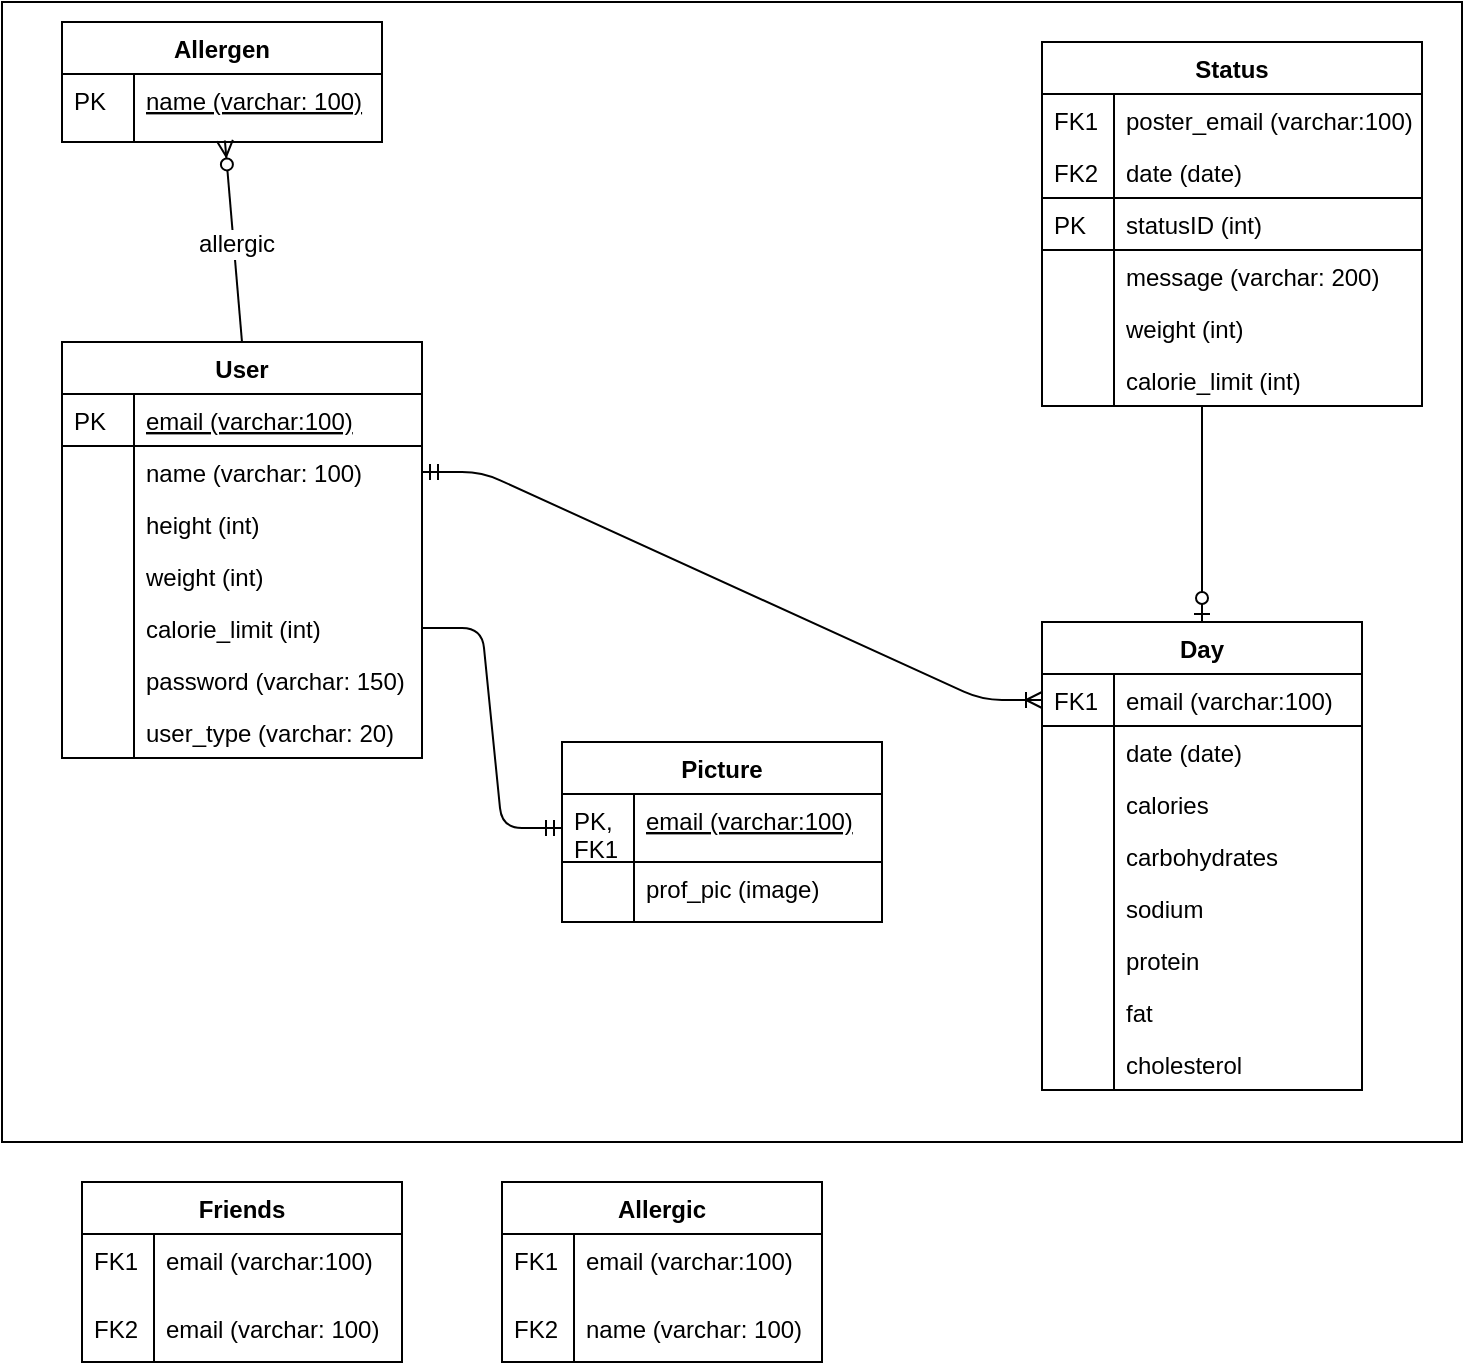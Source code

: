 <mxfile version="12.6.2" type="device"><diagram id="C5RBs43oDa-KdzZeNtuy" name="Page-1"><mxGraphModel dx="1186" dy="662" grid="1" gridSize="10" guides="1" tooltips="1" connect="1" arrows="1" fold="1" page="1" pageScale="1" pageWidth="827" pageHeight="1169" math="0" shadow="0"><root><mxCell id="WIyWlLk6GJQsqaUBKTNV-0"/><mxCell id="WIyWlLk6GJQsqaUBKTNV-1" parent="WIyWlLk6GJQsqaUBKTNV-0"/><mxCell id="uZ_E3Ob0bO3Abm3LbcAT-67" value="" style="rounded=0;whiteSpace=wrap;html=1;imageAspect=1;fillColor=none;" parent="WIyWlLk6GJQsqaUBKTNV-1" vertex="1"><mxGeometry x="50" y="20" width="730" height="570" as="geometry"/></mxCell><mxCell id="zkfFHV4jXpPFQw0GAbJ--51" value="User" style="swimlane;fontStyle=1;childLayout=stackLayout;horizontal=1;startSize=26;horizontalStack=0;resizeParent=1;resizeLast=0;collapsible=1;marginBottom=0;rounded=0;shadow=0;strokeWidth=1;" parent="WIyWlLk6GJQsqaUBKTNV-1" vertex="1"><mxGeometry x="80" y="190" width="180" height="208" as="geometry"><mxRectangle x="20" y="80" width="160" height="26" as="alternateBounds"/></mxGeometry></mxCell><mxCell id="zkfFHV4jXpPFQw0GAbJ--52" value="email (varchar:100)" style="shape=partialRectangle;top=0;left=0;right=0;bottom=1;align=left;verticalAlign=top;fillColor=none;spacingLeft=40;spacingRight=4;overflow=hidden;rotatable=0;points=[[0,0.5],[1,0.5]];portConstraint=eastwest;dropTarget=0;rounded=0;shadow=0;strokeWidth=1;fontStyle=4" parent="zkfFHV4jXpPFQw0GAbJ--51" vertex="1"><mxGeometry y="26" width="180" height="26" as="geometry"/></mxCell><mxCell id="zkfFHV4jXpPFQw0GAbJ--53" value="PK" style="shape=partialRectangle;top=0;left=0;bottom=0;fillColor=none;align=left;verticalAlign=top;spacingLeft=4;spacingRight=4;overflow=hidden;rotatable=0;points=[];portConstraint=eastwest;part=1;" parent="zkfFHV4jXpPFQw0GAbJ--52" vertex="1" connectable="0"><mxGeometry width="36" height="26" as="geometry"/></mxCell><mxCell id="zkfFHV4jXpPFQw0GAbJ--54" value="name (varchar: 100)" style="shape=partialRectangle;top=0;left=0;right=0;bottom=0;align=left;verticalAlign=top;fillColor=none;spacingLeft=40;spacingRight=4;overflow=hidden;rotatable=0;points=[[0,0.5],[1,0.5]];portConstraint=eastwest;dropTarget=0;rounded=0;shadow=0;strokeWidth=1;" parent="zkfFHV4jXpPFQw0GAbJ--51" vertex="1"><mxGeometry y="52" width="180" height="26" as="geometry"/></mxCell><mxCell id="zkfFHV4jXpPFQw0GAbJ--55" value="" style="shape=partialRectangle;top=0;left=0;bottom=0;fillColor=none;align=left;verticalAlign=top;spacingLeft=4;spacingRight=4;overflow=hidden;rotatable=0;points=[];portConstraint=eastwest;part=1;" parent="zkfFHV4jXpPFQw0GAbJ--54" vertex="1" connectable="0"><mxGeometry width="36" height="26" as="geometry"/></mxCell><mxCell id="uZ_E3Ob0bO3Abm3LbcAT-0" value="height (int)" style="shape=partialRectangle;top=0;left=0;right=0;bottom=0;align=left;verticalAlign=top;fillColor=none;spacingLeft=40;spacingRight=4;overflow=hidden;rotatable=0;points=[[0,0.5],[1,0.5]];portConstraint=eastwest;dropTarget=0;rounded=0;shadow=0;strokeWidth=1;" parent="zkfFHV4jXpPFQw0GAbJ--51" vertex="1"><mxGeometry y="78" width="180" height="26" as="geometry"/></mxCell><mxCell id="uZ_E3Ob0bO3Abm3LbcAT-1" value="" style="shape=partialRectangle;top=0;left=0;bottom=0;fillColor=none;align=left;verticalAlign=top;spacingLeft=4;spacingRight=4;overflow=hidden;rotatable=0;points=[];portConstraint=eastwest;part=1;" parent="uZ_E3Ob0bO3Abm3LbcAT-0" vertex="1" connectable="0"><mxGeometry width="36" height="26" as="geometry"/></mxCell><mxCell id="uZ_E3Ob0bO3Abm3LbcAT-2" value="weight (int)" style="shape=partialRectangle;top=0;left=0;right=0;bottom=0;align=left;verticalAlign=top;fillColor=none;spacingLeft=40;spacingRight=4;overflow=hidden;rotatable=0;points=[[0,0.5],[1,0.5]];portConstraint=eastwest;dropTarget=0;rounded=0;shadow=0;strokeWidth=1;" parent="zkfFHV4jXpPFQw0GAbJ--51" vertex="1"><mxGeometry y="104" width="180" height="26" as="geometry"/></mxCell><mxCell id="uZ_E3Ob0bO3Abm3LbcAT-3" value="" style="shape=partialRectangle;top=0;left=0;bottom=0;fillColor=none;align=left;verticalAlign=top;spacingLeft=4;spacingRight=4;overflow=hidden;rotatable=0;points=[];portConstraint=eastwest;part=1;" parent="uZ_E3Ob0bO3Abm3LbcAT-2" vertex="1" connectable="0"><mxGeometry width="36" height="26" as="geometry"/></mxCell><mxCell id="uZ_E3Ob0bO3Abm3LbcAT-4" value="calorie_limit (int)" style="shape=partialRectangle;top=0;left=0;right=0;bottom=0;align=left;verticalAlign=top;fillColor=none;spacingLeft=40;spacingRight=4;overflow=hidden;rotatable=0;points=[[0,0.5],[1,0.5]];portConstraint=eastwest;dropTarget=0;rounded=0;shadow=0;strokeWidth=1;" parent="zkfFHV4jXpPFQw0GAbJ--51" vertex="1"><mxGeometry y="130" width="180" height="26" as="geometry"/></mxCell><mxCell id="uZ_E3Ob0bO3Abm3LbcAT-5" value="" style="shape=partialRectangle;top=0;left=0;bottom=0;fillColor=none;align=left;verticalAlign=top;spacingLeft=4;spacingRight=4;overflow=hidden;rotatable=0;points=[];portConstraint=eastwest;part=1;" parent="uZ_E3Ob0bO3Abm3LbcAT-4" vertex="1" connectable="0"><mxGeometry width="36" height="26" as="geometry"/></mxCell><mxCell id="FBHQWxq2aT-9BiOIHPWV-0" value="password (varchar: 150)" style="shape=partialRectangle;top=0;left=0;right=0;bottom=0;align=left;verticalAlign=top;fillColor=none;spacingLeft=40;spacingRight=4;overflow=hidden;rotatable=0;points=[[0,0.5],[1,0.5]];portConstraint=eastwest;dropTarget=0;rounded=0;shadow=0;strokeWidth=1;" vertex="1" parent="zkfFHV4jXpPFQw0GAbJ--51"><mxGeometry y="156" width="180" height="26" as="geometry"/></mxCell><mxCell id="FBHQWxq2aT-9BiOIHPWV-1" value="" style="shape=partialRectangle;top=0;left=0;bottom=0;fillColor=none;align=left;verticalAlign=top;spacingLeft=4;spacingRight=4;overflow=hidden;rotatable=0;points=[];portConstraint=eastwest;part=1;" vertex="1" connectable="0" parent="FBHQWxq2aT-9BiOIHPWV-0"><mxGeometry width="36" height="26" as="geometry"/></mxCell><mxCell id="FBHQWxq2aT-9BiOIHPWV-2" value="user_type (varchar: 20)" style="shape=partialRectangle;top=0;left=0;right=0;bottom=0;align=left;verticalAlign=top;fillColor=none;spacingLeft=40;spacingRight=4;overflow=hidden;rotatable=0;points=[[0,0.5],[1,0.5]];portConstraint=eastwest;dropTarget=0;rounded=0;shadow=0;strokeWidth=1;" vertex="1" parent="zkfFHV4jXpPFQw0GAbJ--51"><mxGeometry y="182" width="180" height="26" as="geometry"/></mxCell><mxCell id="FBHQWxq2aT-9BiOIHPWV-3" value="" style="shape=partialRectangle;top=0;left=0;bottom=0;fillColor=none;align=left;verticalAlign=top;spacingLeft=4;spacingRight=4;overflow=hidden;rotatable=0;points=[];portConstraint=eastwest;part=1;" vertex="1" connectable="0" parent="FBHQWxq2aT-9BiOIHPWV-2"><mxGeometry width="36" height="26" as="geometry"/></mxCell><mxCell id="zkfFHV4jXpPFQw0GAbJ--56" value="Picture" style="swimlane;fontStyle=1;childLayout=stackLayout;horizontal=1;startSize=26;horizontalStack=0;resizeParent=1;resizeLast=0;collapsible=1;marginBottom=0;rounded=0;shadow=0;strokeWidth=1;" parent="WIyWlLk6GJQsqaUBKTNV-1" vertex="1"><mxGeometry x="330" y="390" width="160" height="90" as="geometry"><mxRectangle x="260" y="80" width="160" height="26" as="alternateBounds"/></mxGeometry></mxCell><mxCell id="zkfFHV4jXpPFQw0GAbJ--57" value="email (varchar:100)" style="shape=partialRectangle;top=0;left=0;right=0;bottom=1;align=left;verticalAlign=top;fillColor=none;spacingLeft=40;spacingRight=4;overflow=hidden;rotatable=0;points=[[0,0.5],[1,0.5]];portConstraint=eastwest;dropTarget=0;rounded=0;shadow=0;strokeWidth=1;fontStyle=4" parent="zkfFHV4jXpPFQw0GAbJ--56" vertex="1"><mxGeometry y="26" width="160" height="34" as="geometry"/></mxCell><mxCell id="zkfFHV4jXpPFQw0GAbJ--58" value="PK, FK1" style="shape=partialRectangle;top=0;left=0;bottom=0;fillColor=none;align=left;verticalAlign=top;spacingLeft=4;spacingRight=4;overflow=hidden;rotatable=0;points=[];portConstraint=eastwest;part=1;whiteSpace=wrap;" parent="zkfFHV4jXpPFQw0GAbJ--57" vertex="1" connectable="0"><mxGeometry width="36" height="34" as="geometry"/></mxCell><mxCell id="zkfFHV4jXpPFQw0GAbJ--59" value="prof_pic (image)" style="shape=partialRectangle;top=0;left=0;right=0;bottom=0;align=left;verticalAlign=top;fillColor=none;spacingLeft=40;spacingRight=4;overflow=hidden;rotatable=0;points=[[0,0.5],[1,0.5]];portConstraint=eastwest;dropTarget=0;rounded=0;shadow=0;strokeWidth=1;" parent="zkfFHV4jXpPFQw0GAbJ--56" vertex="1"><mxGeometry y="60" width="160" height="30" as="geometry"/></mxCell><mxCell id="zkfFHV4jXpPFQw0GAbJ--60" value="" style="shape=partialRectangle;top=0;left=0;bottom=0;fillColor=none;align=left;verticalAlign=top;spacingLeft=4;spacingRight=4;overflow=hidden;rotatable=0;points=[];portConstraint=eastwest;part=1;" parent="zkfFHV4jXpPFQw0GAbJ--59" vertex="1" connectable="0"><mxGeometry width="36" height="30.0" as="geometry"/></mxCell><mxCell id="zkfFHV4jXpPFQw0GAbJ--64" value="Day" style="swimlane;fontStyle=1;childLayout=stackLayout;horizontal=1;startSize=26;horizontalStack=0;resizeParent=1;resizeLast=0;collapsible=1;marginBottom=0;rounded=0;shadow=0;strokeWidth=1;" parent="WIyWlLk6GJQsqaUBKTNV-1" vertex="1"><mxGeometry x="570" y="330" width="160" height="234" as="geometry"><mxRectangle x="260" y="270" width="160" height="26" as="alternateBounds"/></mxGeometry></mxCell><mxCell id="zkfFHV4jXpPFQw0GAbJ--67" value="email (varchar:100)" style="shape=partialRectangle;top=0;left=0;right=0;bottom=1;align=left;verticalAlign=top;fillColor=none;spacingLeft=40;spacingRight=4;overflow=hidden;rotatable=0;points=[[0,0.5],[1,0.5]];portConstraint=eastwest;dropTarget=0;rounded=0;shadow=0;strokeWidth=1;fontStyle=0" parent="zkfFHV4jXpPFQw0GAbJ--64" vertex="1"><mxGeometry y="26" width="160" height="26" as="geometry"/></mxCell><mxCell id="zkfFHV4jXpPFQw0GAbJ--68" value="FK1" style="shape=partialRectangle;top=0;left=0;bottom=0;fillColor=none;align=left;verticalAlign=top;spacingLeft=4;spacingRight=4;overflow=hidden;rotatable=0;points=[];portConstraint=eastwest;part=1;" parent="zkfFHV4jXpPFQw0GAbJ--67" vertex="1" connectable="0"><mxGeometry width="36" height="26" as="geometry"/></mxCell><mxCell id="uZ_E3Ob0bO3Abm3LbcAT-23" value="date (date)" style="shape=partialRectangle;top=0;left=0;right=0;bottom=0;align=left;verticalAlign=top;fillColor=none;spacingLeft=40;spacingRight=4;overflow=hidden;rotatable=0;points=[[0,0.5],[1,0.5]];portConstraint=eastwest;dropTarget=0;rounded=0;shadow=0;strokeWidth=1;" parent="zkfFHV4jXpPFQw0GAbJ--64" vertex="1"><mxGeometry y="52" width="160" height="26" as="geometry"/></mxCell><mxCell id="uZ_E3Ob0bO3Abm3LbcAT-24" value="" style="shape=partialRectangle;top=0;left=0;bottom=0;fillColor=none;align=left;verticalAlign=top;spacingLeft=4;spacingRight=4;overflow=hidden;rotatable=0;points=[];portConstraint=eastwest;part=1;" parent="uZ_E3Ob0bO3Abm3LbcAT-23" vertex="1" connectable="0"><mxGeometry width="36" height="26" as="geometry"/></mxCell><mxCell id="zkfFHV4jXpPFQw0GAbJ--69" value="calories" style="shape=partialRectangle;top=0;left=0;right=0;bottom=0;align=left;verticalAlign=top;fillColor=none;spacingLeft=40;spacingRight=4;overflow=hidden;rotatable=0;points=[[0,0.5],[1,0.5]];portConstraint=eastwest;dropTarget=0;rounded=0;shadow=0;strokeWidth=1;" parent="zkfFHV4jXpPFQw0GAbJ--64" vertex="1"><mxGeometry y="78" width="160" height="26" as="geometry"/></mxCell><mxCell id="zkfFHV4jXpPFQw0GAbJ--70" value="" style="shape=partialRectangle;top=0;left=0;bottom=0;fillColor=none;align=left;verticalAlign=top;spacingLeft=4;spacingRight=4;overflow=hidden;rotatable=0;points=[];portConstraint=eastwest;part=1;" parent="zkfFHV4jXpPFQw0GAbJ--69" vertex="1" connectable="0"><mxGeometry width="36" height="26" as="geometry"/></mxCell><mxCell id="uZ_E3Ob0bO3Abm3LbcAT-13" value="carbohydrates&#10;" style="shape=partialRectangle;top=0;left=0;right=0;bottom=0;align=left;verticalAlign=top;fillColor=none;spacingLeft=40;spacingRight=4;overflow=hidden;rotatable=0;points=[[0,0.5],[1,0.5]];portConstraint=eastwest;dropTarget=0;rounded=0;shadow=0;strokeWidth=1;" parent="zkfFHV4jXpPFQw0GAbJ--64" vertex="1"><mxGeometry y="104" width="160" height="26" as="geometry"/></mxCell><mxCell id="uZ_E3Ob0bO3Abm3LbcAT-14" value="" style="shape=partialRectangle;top=0;left=0;bottom=0;fillColor=none;align=left;verticalAlign=top;spacingLeft=4;spacingRight=4;overflow=hidden;rotatable=0;points=[];portConstraint=eastwest;part=1;" parent="uZ_E3Ob0bO3Abm3LbcAT-13" vertex="1" connectable="0"><mxGeometry width="36" height="26" as="geometry"/></mxCell><mxCell id="uZ_E3Ob0bO3Abm3LbcAT-15" value="sodium&#10;" style="shape=partialRectangle;top=0;left=0;right=0;bottom=0;align=left;verticalAlign=top;fillColor=none;spacingLeft=40;spacingRight=4;overflow=hidden;rotatable=0;points=[[0,0.5],[1,0.5]];portConstraint=eastwest;dropTarget=0;rounded=0;shadow=0;strokeWidth=1;" parent="zkfFHV4jXpPFQw0GAbJ--64" vertex="1"><mxGeometry y="130" width="160" height="26" as="geometry"/></mxCell><mxCell id="uZ_E3Ob0bO3Abm3LbcAT-16" value="" style="shape=partialRectangle;top=0;left=0;bottom=0;fillColor=none;align=left;verticalAlign=top;spacingLeft=4;spacingRight=4;overflow=hidden;rotatable=0;points=[];portConstraint=eastwest;part=1;" parent="uZ_E3Ob0bO3Abm3LbcAT-15" vertex="1" connectable="0"><mxGeometry width="36" height="26" as="geometry"/></mxCell><mxCell id="uZ_E3Ob0bO3Abm3LbcAT-17" value="protein" style="shape=partialRectangle;top=0;left=0;right=0;bottom=0;align=left;verticalAlign=top;fillColor=none;spacingLeft=40;spacingRight=4;overflow=hidden;rotatable=0;points=[[0,0.5],[1,0.5]];portConstraint=eastwest;dropTarget=0;rounded=0;shadow=0;strokeWidth=1;" parent="zkfFHV4jXpPFQw0GAbJ--64" vertex="1"><mxGeometry y="156" width="160" height="26" as="geometry"/></mxCell><mxCell id="uZ_E3Ob0bO3Abm3LbcAT-18" value="" style="shape=partialRectangle;top=0;left=0;bottom=0;fillColor=none;align=left;verticalAlign=top;spacingLeft=4;spacingRight=4;overflow=hidden;rotatable=0;points=[];portConstraint=eastwest;part=1;" parent="uZ_E3Ob0bO3Abm3LbcAT-17" vertex="1" connectable="0"><mxGeometry width="36" height="26" as="geometry"/></mxCell><mxCell id="uZ_E3Ob0bO3Abm3LbcAT-19" value="fat" style="shape=partialRectangle;top=0;left=0;right=0;bottom=0;align=left;verticalAlign=top;fillColor=none;spacingLeft=40;spacingRight=4;overflow=hidden;rotatable=0;points=[[0,0.5],[1,0.5]];portConstraint=eastwest;dropTarget=0;rounded=0;shadow=0;strokeWidth=1;" parent="zkfFHV4jXpPFQw0GAbJ--64" vertex="1"><mxGeometry y="182" width="160" height="26" as="geometry"/></mxCell><mxCell id="uZ_E3Ob0bO3Abm3LbcAT-20" value="" style="shape=partialRectangle;top=0;left=0;bottom=0;fillColor=none;align=left;verticalAlign=top;spacingLeft=4;spacingRight=4;overflow=hidden;rotatable=0;points=[];portConstraint=eastwest;part=1;" parent="uZ_E3Ob0bO3Abm3LbcAT-19" vertex="1" connectable="0"><mxGeometry width="36" height="26" as="geometry"/></mxCell><mxCell id="uZ_E3Ob0bO3Abm3LbcAT-21" value="cholesterol" style="shape=partialRectangle;top=0;left=0;right=0;bottom=0;align=left;verticalAlign=top;fillColor=none;spacingLeft=40;spacingRight=4;overflow=hidden;rotatable=0;points=[[0,0.5],[1,0.5]];portConstraint=eastwest;dropTarget=0;rounded=0;shadow=0;strokeWidth=1;" parent="zkfFHV4jXpPFQw0GAbJ--64" vertex="1"><mxGeometry y="208" width="160" height="26" as="geometry"/></mxCell><mxCell id="uZ_E3Ob0bO3Abm3LbcAT-22" value="" style="shape=partialRectangle;top=0;left=0;bottom=0;fillColor=none;align=left;verticalAlign=top;spacingLeft=4;spacingRight=4;overflow=hidden;rotatable=0;points=[];portConstraint=eastwest;part=1;" parent="uZ_E3Ob0bO3Abm3LbcAT-21" vertex="1" connectable="0"><mxGeometry width="36" height="26" as="geometry"/></mxCell><mxCell id="uZ_E3Ob0bO3Abm3LbcAT-25" value="Status" style="swimlane;fontStyle=1;childLayout=stackLayout;horizontal=1;startSize=26;horizontalStack=0;resizeParent=1;resizeLast=0;collapsible=1;marginBottom=0;rounded=0;shadow=0;strokeWidth=1;" parent="WIyWlLk6GJQsqaUBKTNV-1" vertex="1"><mxGeometry x="570" y="40" width="190" height="182" as="geometry"><mxRectangle x="20" y="80" width="160" height="26" as="alternateBounds"/></mxGeometry></mxCell><mxCell id="uZ_E3Ob0bO3Abm3LbcAT-26" value="poster_email (varchar:100)" style="shape=partialRectangle;top=0;left=0;right=0;bottom=0;align=left;verticalAlign=top;fillColor=none;spacingLeft=40;spacingRight=4;overflow=hidden;rotatable=0;points=[[0,0.5],[1,0.5]];portConstraint=eastwest;dropTarget=0;rounded=0;shadow=0;strokeWidth=1;fontStyle=0" parent="uZ_E3Ob0bO3Abm3LbcAT-25" vertex="1"><mxGeometry y="26" width="190" height="26" as="geometry"/></mxCell><mxCell id="uZ_E3Ob0bO3Abm3LbcAT-27" value="FK1" style="shape=partialRectangle;top=0;left=0;bottom=0;fillColor=none;align=left;verticalAlign=top;spacingLeft=4;spacingRight=4;overflow=hidden;rotatable=0;points=[];portConstraint=eastwest;part=1;" parent="uZ_E3Ob0bO3Abm3LbcAT-26" vertex="1" connectable="0"><mxGeometry width="36" height="26" as="geometry"/></mxCell><mxCell id="uZ_E3Ob0bO3Abm3LbcAT-28" value="date (date)" style="shape=partialRectangle;top=0;left=0;right=0;bottom=1;align=left;verticalAlign=top;fillColor=none;spacingLeft=40;spacingRight=4;overflow=hidden;rotatable=0;points=[[0,0.5],[1,0.5]];portConstraint=eastwest;dropTarget=0;rounded=0;shadow=0;strokeWidth=1;" parent="uZ_E3Ob0bO3Abm3LbcAT-25" vertex="1"><mxGeometry y="52" width="190" height="26" as="geometry"/></mxCell><mxCell id="uZ_E3Ob0bO3Abm3LbcAT-29" value="FK2" style="shape=partialRectangle;top=0;left=0;bottom=0;fillColor=none;align=left;verticalAlign=top;spacingLeft=4;spacingRight=4;overflow=hidden;rotatable=0;points=[];portConstraint=eastwest;part=1;" parent="uZ_E3Ob0bO3Abm3LbcAT-28" vertex="1" connectable="0"><mxGeometry width="36" height="26" as="geometry"/></mxCell><mxCell id="uZ_E3Ob0bO3Abm3LbcAT-57" value="statusID (int)" style="shape=partialRectangle;top=0;left=0;right=0;bottom=1;align=left;verticalAlign=top;fillColor=none;spacingLeft=40;spacingRight=4;overflow=hidden;rotatable=0;points=[[0,0.5],[1,0.5]];portConstraint=eastwest;dropTarget=0;rounded=0;shadow=0;strokeWidth=1;" parent="uZ_E3Ob0bO3Abm3LbcAT-25" vertex="1"><mxGeometry y="78" width="190" height="26" as="geometry"/></mxCell><mxCell id="uZ_E3Ob0bO3Abm3LbcAT-58" value="PK" style="shape=partialRectangle;top=0;left=0;bottom=0;fillColor=none;align=left;verticalAlign=top;spacingLeft=4;spacingRight=4;overflow=hidden;rotatable=0;points=[];portConstraint=eastwest;part=1;" parent="uZ_E3Ob0bO3Abm3LbcAT-57" vertex="1" connectable="0"><mxGeometry width="36" height="26" as="geometry"/></mxCell><mxCell id="uZ_E3Ob0bO3Abm3LbcAT-30" value="message (varchar: 200)" style="shape=partialRectangle;top=0;left=0;right=0;bottom=0;align=left;verticalAlign=top;fillColor=none;spacingLeft=40;spacingRight=4;overflow=hidden;rotatable=0;points=[[0,0.5],[1,0.5]];portConstraint=eastwest;dropTarget=0;rounded=0;shadow=0;strokeWidth=1;" parent="uZ_E3Ob0bO3Abm3LbcAT-25" vertex="1"><mxGeometry y="104" width="190" height="26" as="geometry"/></mxCell><mxCell id="uZ_E3Ob0bO3Abm3LbcAT-31" value="" style="shape=partialRectangle;top=0;left=0;bottom=0;fillColor=none;align=left;verticalAlign=top;spacingLeft=4;spacingRight=4;overflow=hidden;rotatable=0;points=[];portConstraint=eastwest;part=1;" parent="uZ_E3Ob0bO3Abm3LbcAT-30" vertex="1" connectable="0"><mxGeometry width="36" height="26" as="geometry"/></mxCell><mxCell id="uZ_E3Ob0bO3Abm3LbcAT-32" value="weight (int)" style="shape=partialRectangle;top=0;left=0;right=0;bottom=0;align=left;verticalAlign=top;fillColor=none;spacingLeft=40;spacingRight=4;overflow=hidden;rotatable=0;points=[[0,0.5],[1,0.5]];portConstraint=eastwest;dropTarget=0;rounded=0;shadow=0;strokeWidth=1;" parent="uZ_E3Ob0bO3Abm3LbcAT-25" vertex="1"><mxGeometry y="130" width="190" height="26" as="geometry"/></mxCell><mxCell id="uZ_E3Ob0bO3Abm3LbcAT-33" value="" style="shape=partialRectangle;top=0;left=0;bottom=0;fillColor=none;align=left;verticalAlign=top;spacingLeft=4;spacingRight=4;overflow=hidden;rotatable=0;points=[];portConstraint=eastwest;part=1;" parent="uZ_E3Ob0bO3Abm3LbcAT-32" vertex="1" connectable="0"><mxGeometry width="36" height="26" as="geometry"/></mxCell><mxCell id="uZ_E3Ob0bO3Abm3LbcAT-34" value="calorie_limit (int)" style="shape=partialRectangle;top=0;left=0;right=0;bottom=0;align=left;verticalAlign=top;fillColor=none;spacingLeft=40;spacingRight=4;overflow=hidden;rotatable=0;points=[[0,0.5],[1,0.5]];portConstraint=eastwest;dropTarget=0;rounded=0;shadow=0;strokeWidth=1;" parent="uZ_E3Ob0bO3Abm3LbcAT-25" vertex="1"><mxGeometry y="156" width="190" height="26" as="geometry"/></mxCell><mxCell id="uZ_E3Ob0bO3Abm3LbcAT-35" value="" style="shape=partialRectangle;top=0;left=0;bottom=0;fillColor=none;align=left;verticalAlign=top;spacingLeft=4;spacingRight=4;overflow=hidden;rotatable=0;points=[];portConstraint=eastwest;part=1;" parent="uZ_E3Ob0bO3Abm3LbcAT-34" vertex="1" connectable="0"><mxGeometry width="36" height="26" as="geometry"/></mxCell><mxCell id="uZ_E3Ob0bO3Abm3LbcAT-37" value="Allergen" style="swimlane;fontStyle=1;childLayout=stackLayout;horizontal=1;startSize=26;horizontalStack=0;resizeParent=1;resizeLast=0;collapsible=1;marginBottom=0;rounded=0;shadow=0;strokeWidth=1;" parent="WIyWlLk6GJQsqaUBKTNV-1" vertex="1"><mxGeometry x="80" y="30" width="160" height="60" as="geometry"><mxRectangle x="260" y="80" width="160" height="26" as="alternateBounds"/></mxGeometry></mxCell><mxCell id="uZ_E3Ob0bO3Abm3LbcAT-38" value="name (varchar: 100)" style="shape=partialRectangle;top=0;left=0;right=0;bottom=1;align=left;verticalAlign=top;fillColor=none;spacingLeft=40;spacingRight=4;overflow=hidden;rotatable=0;points=[[0,0.5],[1,0.5]];portConstraint=eastwest;dropTarget=0;rounded=0;shadow=0;strokeWidth=1;fontStyle=4" parent="uZ_E3Ob0bO3Abm3LbcAT-37" vertex="1"><mxGeometry y="26" width="160" height="34" as="geometry"/></mxCell><mxCell id="uZ_E3Ob0bO3Abm3LbcAT-39" value="PK" style="shape=partialRectangle;top=0;left=0;bottom=0;fillColor=none;align=left;verticalAlign=top;spacingLeft=4;spacingRight=4;overflow=hidden;rotatable=0;points=[];portConstraint=eastwest;part=1;whiteSpace=wrap;" parent="uZ_E3Ob0bO3Abm3LbcAT-38" vertex="1" connectable="0"><mxGeometry width="36" height="34" as="geometry"/></mxCell><mxCell id="uZ_E3Ob0bO3Abm3LbcAT-42" value="Friends" style="swimlane;fontStyle=1;childLayout=stackLayout;horizontal=1;startSize=26;horizontalStack=0;resizeParent=1;resizeLast=0;collapsible=1;marginBottom=0;rounded=0;shadow=0;strokeWidth=1;" parent="WIyWlLk6GJQsqaUBKTNV-1" vertex="1"><mxGeometry x="90" y="610" width="160" height="90" as="geometry"><mxRectangle x="260" y="80" width="160" height="26" as="alternateBounds"/></mxGeometry></mxCell><mxCell id="uZ_E3Ob0bO3Abm3LbcAT-43" value="email (varchar:100)" style="shape=partialRectangle;top=0;left=0;right=0;bottom=0;align=left;verticalAlign=top;fillColor=none;spacingLeft=40;spacingRight=4;overflow=hidden;rotatable=0;points=[[0,0.5],[1,0.5]];portConstraint=eastwest;dropTarget=0;rounded=0;shadow=0;strokeWidth=1;fontStyle=0" parent="uZ_E3Ob0bO3Abm3LbcAT-42" vertex="1"><mxGeometry y="26" width="160" height="34" as="geometry"/></mxCell><mxCell id="uZ_E3Ob0bO3Abm3LbcAT-44" value="FK1" style="shape=partialRectangle;top=0;left=0;bottom=0;fillColor=none;align=left;verticalAlign=top;spacingLeft=4;spacingRight=4;overflow=hidden;rotatable=0;points=[];portConstraint=eastwest;part=1;whiteSpace=wrap;" parent="uZ_E3Ob0bO3Abm3LbcAT-43" vertex="1" connectable="0"><mxGeometry width="36" height="34" as="geometry"/></mxCell><mxCell id="uZ_E3Ob0bO3Abm3LbcAT-45" value="email (varchar: 100)" style="shape=partialRectangle;top=0;left=0;right=0;bottom=0;align=left;verticalAlign=top;fillColor=none;spacingLeft=40;spacingRight=4;overflow=hidden;rotatable=0;points=[[0,0.5],[1,0.5]];portConstraint=eastwest;dropTarget=0;rounded=0;shadow=0;strokeWidth=1;" parent="uZ_E3Ob0bO3Abm3LbcAT-42" vertex="1"><mxGeometry y="60" width="160" height="30" as="geometry"/></mxCell><mxCell id="uZ_E3Ob0bO3Abm3LbcAT-46" value="FK2" style="shape=partialRectangle;top=0;left=0;bottom=0;fillColor=none;align=left;verticalAlign=top;spacingLeft=4;spacingRight=4;overflow=hidden;rotatable=0;points=[];portConstraint=eastwest;part=1;" parent="uZ_E3Ob0bO3Abm3LbcAT-45" vertex="1" connectable="0"><mxGeometry width="36" height="30.0" as="geometry"/></mxCell><mxCell id="uZ_E3Ob0bO3Abm3LbcAT-47" value="Allergic" style="swimlane;fontStyle=1;childLayout=stackLayout;horizontal=1;startSize=26;horizontalStack=0;resizeParent=1;resizeLast=0;collapsible=1;marginBottom=0;rounded=0;shadow=0;strokeWidth=1;" parent="WIyWlLk6GJQsqaUBKTNV-1" vertex="1"><mxGeometry x="300" y="610" width="160" height="90" as="geometry"><mxRectangle x="260" y="80" width="160" height="26" as="alternateBounds"/></mxGeometry></mxCell><mxCell id="uZ_E3Ob0bO3Abm3LbcAT-48" value="email (varchar:100)" style="shape=partialRectangle;top=0;left=0;right=0;bottom=0;align=left;verticalAlign=top;fillColor=none;spacingLeft=40;spacingRight=4;overflow=hidden;rotatable=0;points=[[0,0.5],[1,0.5]];portConstraint=eastwest;dropTarget=0;rounded=0;shadow=0;strokeWidth=1;fontStyle=0" parent="uZ_E3Ob0bO3Abm3LbcAT-47" vertex="1"><mxGeometry y="26" width="160" height="34" as="geometry"/></mxCell><mxCell id="uZ_E3Ob0bO3Abm3LbcAT-49" value="FK1" style="shape=partialRectangle;top=0;left=0;bottom=0;fillColor=none;align=left;verticalAlign=top;spacingLeft=4;spacingRight=4;overflow=hidden;rotatable=0;points=[];portConstraint=eastwest;part=1;whiteSpace=wrap;" parent="uZ_E3Ob0bO3Abm3LbcAT-48" vertex="1" connectable="0"><mxGeometry width="36" height="34" as="geometry"/></mxCell><mxCell id="uZ_E3Ob0bO3Abm3LbcAT-50" value="name (varchar: 100)" style="shape=partialRectangle;top=0;left=0;right=0;bottom=0;align=left;verticalAlign=top;fillColor=none;spacingLeft=40;spacingRight=4;overflow=hidden;rotatable=0;points=[[0,0.5],[1,0.5]];portConstraint=eastwest;dropTarget=0;rounded=0;shadow=0;strokeWidth=1;" parent="uZ_E3Ob0bO3Abm3LbcAT-47" vertex="1"><mxGeometry y="60" width="160" height="30" as="geometry"/></mxCell><mxCell id="uZ_E3Ob0bO3Abm3LbcAT-51" value="FK2" style="shape=partialRectangle;top=0;left=0;bottom=0;fillColor=none;align=left;verticalAlign=top;spacingLeft=4;spacingRight=4;overflow=hidden;rotatable=0;points=[];portConstraint=eastwest;part=1;" parent="uZ_E3Ob0bO3Abm3LbcAT-50" vertex="1" connectable="0"><mxGeometry width="36" height="30.0" as="geometry"/></mxCell><mxCell id="uZ_E3Ob0bO3Abm3LbcAT-70" value="allergic" style="fontSize=12;html=1;endArrow=ERzeroToMany;endFill=1;exitX=0.5;exitY=0;exitDx=0;exitDy=0;entryX=0.509;entryY=0.978;entryDx=0;entryDy=0;entryPerimeter=0;" parent="WIyWlLk6GJQsqaUBKTNV-1" source="zkfFHV4jXpPFQw0GAbJ--51" target="uZ_E3Ob0bO3Abm3LbcAT-38" edge="1"><mxGeometry x="-0.007" y="-1" width="100" height="100" relative="1" as="geometry"><mxPoint x="240" y="200" as="sourcePoint"/><mxPoint x="180" y="120" as="targetPoint"/><mxPoint y="1" as="offset"/></mxGeometry></mxCell><mxCell id="uZ_E3Ob0bO3Abm3LbcAT-72" style="edgeStyle=none;rounded=0;orthogonalLoop=1;jettySize=auto;html=1;exitX=0.75;exitY=0;exitDx=0;exitDy=0;fillColor=#f5f5f5;strokeColor=#666666;" parent="WIyWlLk6GJQsqaUBKTNV-1" edge="1"><mxGeometry relative="1" as="geometry"><mxPoint x="620" y="630" as="sourcePoint"/><mxPoint x="620" y="630" as="targetPoint"/></mxGeometry></mxCell><mxCell id="uZ_E3Ob0bO3Abm3LbcAT-73" value="" style="fontSize=12;html=1;endArrow=ERmandOne;entryX=0;entryY=0.5;entryDx=0;entryDy=0;edgeStyle=entityRelationEdgeStyle;exitX=1;exitY=0.5;exitDx=0;exitDy=0;" parent="WIyWlLk6GJQsqaUBKTNV-1" source="uZ_E3Ob0bO3Abm3LbcAT-4" target="zkfFHV4jXpPFQw0GAbJ--57" edge="1"><mxGeometry width="100" height="100" relative="1" as="geometry"><mxPoint x="50" y="1010" as="sourcePoint"/><mxPoint x="150" y="910" as="targetPoint"/></mxGeometry></mxCell><mxCell id="uZ_E3Ob0bO3Abm3LbcAT-74" value="" style="edgeStyle=entityRelationEdgeStyle;fontSize=12;html=1;endArrow=ERoneToMany;startArrow=ERmandOne;exitX=1;exitY=0.5;exitDx=0;exitDy=0;entryX=0;entryY=0.5;entryDx=0;entryDy=0;" parent="WIyWlLk6GJQsqaUBKTNV-1" source="zkfFHV4jXpPFQw0GAbJ--54" target="zkfFHV4jXpPFQw0GAbJ--67" edge="1"><mxGeometry width="100" height="100" relative="1" as="geometry"><mxPoint x="310" y="360" as="sourcePoint"/><mxPoint x="410" y="260" as="targetPoint"/></mxGeometry></mxCell><mxCell id="uZ_E3Ob0bO3Abm3LbcAT-75" value="" style="fontSize=12;html=1;endArrow=ERzeroToOne;endFill=1;entryX=0.5;entryY=0;entryDx=0;entryDy=0;" parent="WIyWlLk6GJQsqaUBKTNV-1" target="zkfFHV4jXpPFQw0GAbJ--64" edge="1"><mxGeometry width="100" height="100" relative="1" as="geometry"><mxPoint x="650" y="222" as="sourcePoint"/><mxPoint x="550" y="223" as="targetPoint"/></mxGeometry></mxCell></root></mxGraphModel></diagram></mxfile>